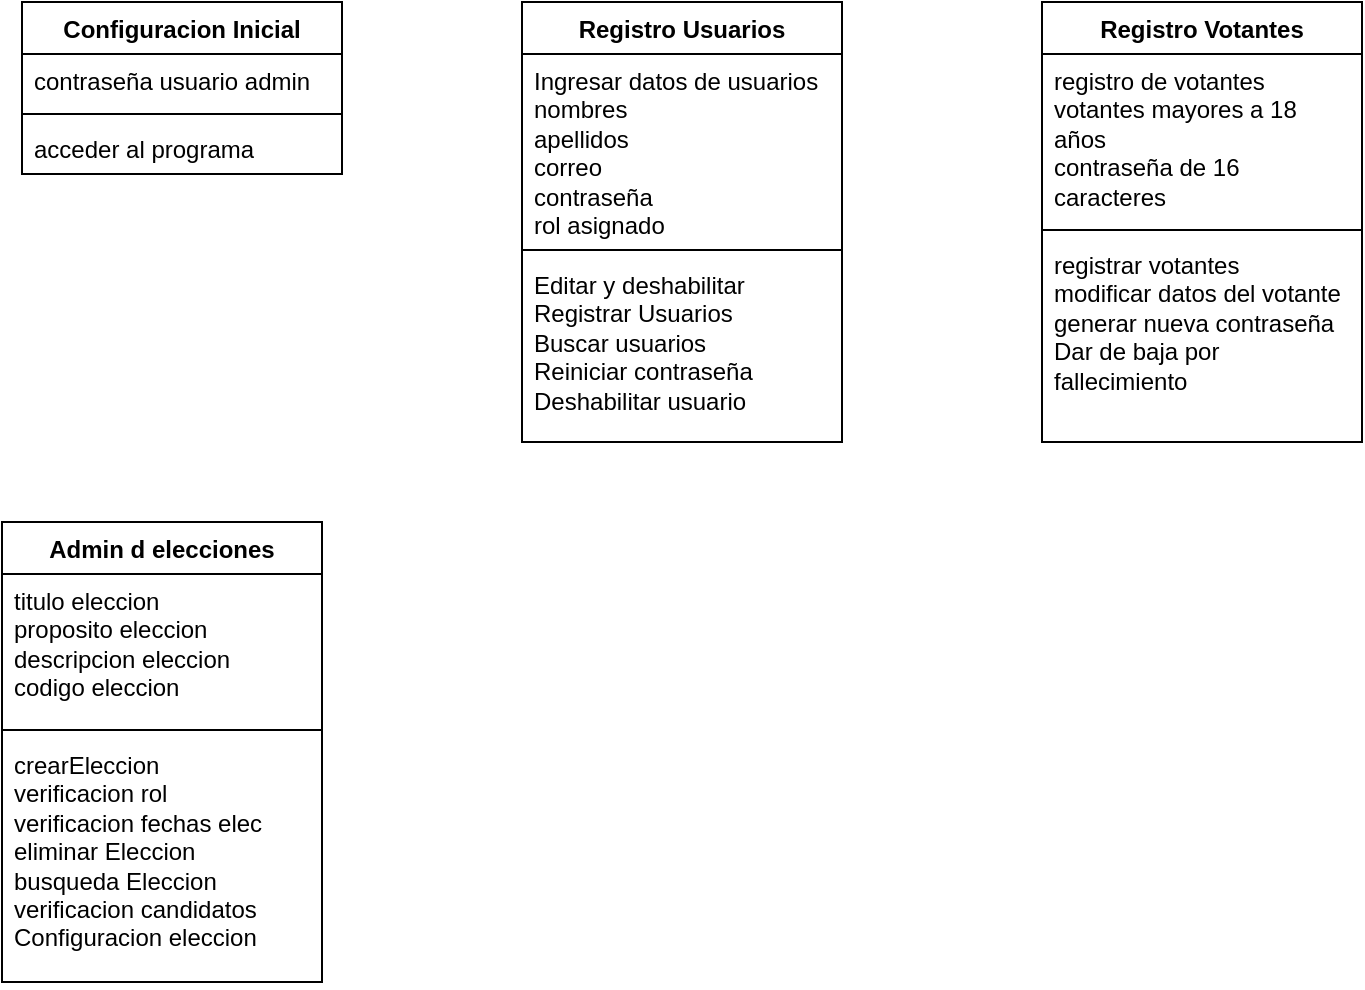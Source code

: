 <mxfile version="22.0.2" type="device">
  <diagram name="Página-1" id="McrSEZHiqLOnxa6ws6xW">
    <mxGraphModel dx="1316" dy="572" grid="1" gridSize="10" guides="1" tooltips="1" connect="1" arrows="1" fold="1" page="1" pageScale="1" pageWidth="827" pageHeight="1169" math="0" shadow="0">
      <root>
        <mxCell id="0" />
        <mxCell id="1" parent="0" />
        <mxCell id="eWCLxdgNcp8xgmZjLcBD-1" value="Configuracion Inicial" style="swimlane;fontStyle=1;align=center;verticalAlign=top;childLayout=stackLayout;horizontal=1;startSize=26;horizontalStack=0;resizeParent=1;resizeParentMax=0;resizeLast=0;collapsible=1;marginBottom=0;whiteSpace=wrap;html=1;" parent="1" vertex="1">
          <mxGeometry x="100" y="70" width="160" height="86" as="geometry" />
        </mxCell>
        <mxCell id="eWCLxdgNcp8xgmZjLcBD-2" value="contraseña usuario admin" style="text;strokeColor=none;fillColor=none;align=left;verticalAlign=top;spacingLeft=4;spacingRight=4;overflow=hidden;rotatable=0;points=[[0,0.5],[1,0.5]];portConstraint=eastwest;whiteSpace=wrap;html=1;" parent="eWCLxdgNcp8xgmZjLcBD-1" vertex="1">
          <mxGeometry y="26" width="160" height="26" as="geometry" />
        </mxCell>
        <mxCell id="eWCLxdgNcp8xgmZjLcBD-3" value="" style="line;strokeWidth=1;fillColor=none;align=left;verticalAlign=middle;spacingTop=-1;spacingLeft=3;spacingRight=3;rotatable=0;labelPosition=right;points=[];portConstraint=eastwest;strokeColor=inherit;" parent="eWCLxdgNcp8xgmZjLcBD-1" vertex="1">
          <mxGeometry y="52" width="160" height="8" as="geometry" />
        </mxCell>
        <mxCell id="eWCLxdgNcp8xgmZjLcBD-4" value="acceder al programa" style="text;strokeColor=none;fillColor=none;align=left;verticalAlign=top;spacingLeft=4;spacingRight=4;overflow=hidden;rotatable=0;points=[[0,0.5],[1,0.5]];portConstraint=eastwest;whiteSpace=wrap;html=1;" parent="eWCLxdgNcp8xgmZjLcBD-1" vertex="1">
          <mxGeometry y="60" width="160" height="26" as="geometry" />
        </mxCell>
        <mxCell id="eWCLxdgNcp8xgmZjLcBD-5" value="Registro Usuarios" style="swimlane;fontStyle=1;align=center;verticalAlign=top;childLayout=stackLayout;horizontal=1;startSize=26;horizontalStack=0;resizeParent=1;resizeParentMax=0;resizeLast=0;collapsible=1;marginBottom=0;whiteSpace=wrap;html=1;" parent="1" vertex="1">
          <mxGeometry x="350" y="70" width="160" height="220" as="geometry" />
        </mxCell>
        <mxCell id="eWCLxdgNcp8xgmZjLcBD-6" value="Ingresar datos de usuarios&lt;br&gt;nombres&lt;br&gt;apellidos&lt;br&gt;correo&lt;br&gt;contraseña&lt;br&gt;rol asignado&amp;nbsp;" style="text;strokeColor=none;fillColor=none;align=left;verticalAlign=top;spacingLeft=4;spacingRight=4;overflow=hidden;rotatable=0;points=[[0,0.5],[1,0.5]];portConstraint=eastwest;whiteSpace=wrap;html=1;" parent="eWCLxdgNcp8xgmZjLcBD-5" vertex="1">
          <mxGeometry y="26" width="160" height="94" as="geometry" />
        </mxCell>
        <mxCell id="eWCLxdgNcp8xgmZjLcBD-7" value="" style="line;strokeWidth=1;fillColor=none;align=left;verticalAlign=middle;spacingTop=-1;spacingLeft=3;spacingRight=3;rotatable=0;labelPosition=right;points=[];portConstraint=eastwest;strokeColor=inherit;" parent="eWCLxdgNcp8xgmZjLcBD-5" vertex="1">
          <mxGeometry y="120" width="160" height="8" as="geometry" />
        </mxCell>
        <mxCell id="eWCLxdgNcp8xgmZjLcBD-8" value="Editar y deshabilitar&lt;br&gt;Registrar Usuarios&amp;nbsp;&lt;br&gt;Buscar usuarios&lt;br&gt;Reiniciar contraseña&amp;nbsp;&lt;br&gt;Deshabilitar usuario&amp;nbsp;" style="text;strokeColor=none;fillColor=none;align=left;verticalAlign=top;spacingLeft=4;spacingRight=4;overflow=hidden;rotatable=0;points=[[0,0.5],[1,0.5]];portConstraint=eastwest;whiteSpace=wrap;html=1;" parent="eWCLxdgNcp8xgmZjLcBD-5" vertex="1">
          <mxGeometry y="128" width="160" height="92" as="geometry" />
        </mxCell>
        <mxCell id="eWCLxdgNcp8xgmZjLcBD-9" value="Registro Votantes" style="swimlane;fontStyle=1;align=center;verticalAlign=top;childLayout=stackLayout;horizontal=1;startSize=26;horizontalStack=0;resizeParent=1;resizeParentMax=0;resizeLast=0;collapsible=1;marginBottom=0;whiteSpace=wrap;html=1;" parent="1" vertex="1">
          <mxGeometry x="610" y="70" width="160" height="220" as="geometry" />
        </mxCell>
        <mxCell id="eWCLxdgNcp8xgmZjLcBD-10" value="registro de votantes&lt;br&gt;votantes mayores a 18 años&lt;br&gt;contraseña de 16 caracteres&lt;br&gt;" style="text;strokeColor=none;fillColor=none;align=left;verticalAlign=top;spacingLeft=4;spacingRight=4;overflow=hidden;rotatable=0;points=[[0,0.5],[1,0.5]];portConstraint=eastwest;whiteSpace=wrap;html=1;" parent="eWCLxdgNcp8xgmZjLcBD-9" vertex="1">
          <mxGeometry y="26" width="160" height="84" as="geometry" />
        </mxCell>
        <mxCell id="eWCLxdgNcp8xgmZjLcBD-11" value="" style="line;strokeWidth=1;fillColor=none;align=left;verticalAlign=middle;spacingTop=-1;spacingLeft=3;spacingRight=3;rotatable=0;labelPosition=right;points=[];portConstraint=eastwest;strokeColor=inherit;" parent="eWCLxdgNcp8xgmZjLcBD-9" vertex="1">
          <mxGeometry y="110" width="160" height="8" as="geometry" />
        </mxCell>
        <mxCell id="eWCLxdgNcp8xgmZjLcBD-12" value="registrar votantes&lt;br&gt;modificar datos del votante&lt;br&gt;generar nueva contraseña&lt;br&gt;Dar de baja por fallecimiento" style="text;strokeColor=none;fillColor=none;align=left;verticalAlign=top;spacingLeft=4;spacingRight=4;overflow=hidden;rotatable=0;points=[[0,0.5],[1,0.5]];portConstraint=eastwest;whiteSpace=wrap;html=1;" parent="eWCLxdgNcp8xgmZjLcBD-9" vertex="1">
          <mxGeometry y="118" width="160" height="102" as="geometry" />
        </mxCell>
        <mxCell id="eWCLxdgNcp8xgmZjLcBD-13" value="Admin d elecciones" style="swimlane;fontStyle=1;align=center;verticalAlign=top;childLayout=stackLayout;horizontal=1;startSize=26;horizontalStack=0;resizeParent=1;resizeParentMax=0;resizeLast=0;collapsible=1;marginBottom=0;whiteSpace=wrap;html=1;" parent="1" vertex="1">
          <mxGeometry x="90" y="330" width="160" height="230" as="geometry" />
        </mxCell>
        <mxCell id="eWCLxdgNcp8xgmZjLcBD-14" value="titulo eleccion&amp;nbsp;&lt;br&gt;proposito eleccion&lt;br&gt;descripcion eleccion&lt;br&gt;codigo eleccion&amp;nbsp;" style="text;strokeColor=none;fillColor=none;align=left;verticalAlign=top;spacingLeft=4;spacingRight=4;overflow=hidden;rotatable=0;points=[[0,0.5],[1,0.5]];portConstraint=eastwest;whiteSpace=wrap;html=1;" parent="eWCLxdgNcp8xgmZjLcBD-13" vertex="1">
          <mxGeometry y="26" width="160" height="74" as="geometry" />
        </mxCell>
        <mxCell id="eWCLxdgNcp8xgmZjLcBD-15" value="" style="line;strokeWidth=1;fillColor=none;align=left;verticalAlign=middle;spacingTop=-1;spacingLeft=3;spacingRight=3;rotatable=0;labelPosition=right;points=[];portConstraint=eastwest;strokeColor=inherit;" parent="eWCLxdgNcp8xgmZjLcBD-13" vertex="1">
          <mxGeometry y="100" width="160" height="8" as="geometry" />
        </mxCell>
        <mxCell id="eWCLxdgNcp8xgmZjLcBD-16" value="crearEleccion&lt;br&gt;verificacion rol&amp;nbsp;&lt;br&gt;verificacion fechas elec&lt;br&gt;eliminar Eleccion&lt;br&gt;busqueda Eleccion&lt;br&gt;verificacion candidatos&lt;br&gt;Configuracion eleccion" style="text;strokeColor=none;fillColor=none;align=left;verticalAlign=top;spacingLeft=4;spacingRight=4;overflow=hidden;rotatable=0;points=[[0,0.5],[1,0.5]];portConstraint=eastwest;whiteSpace=wrap;html=1;" parent="eWCLxdgNcp8xgmZjLcBD-13" vertex="1">
          <mxGeometry y="108" width="160" height="122" as="geometry" />
        </mxCell>
      </root>
    </mxGraphModel>
  </diagram>
</mxfile>
